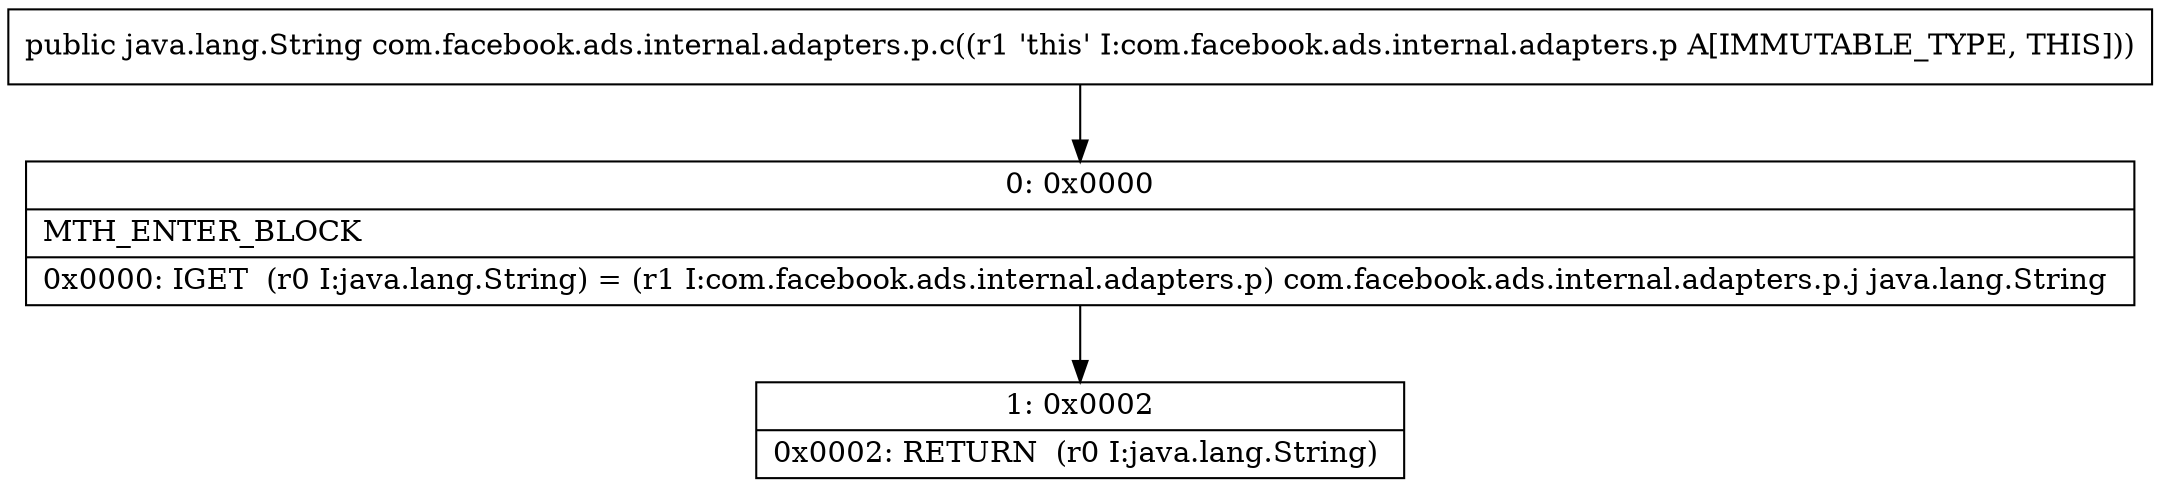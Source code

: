 digraph "CFG forcom.facebook.ads.internal.adapters.p.c()Ljava\/lang\/String;" {
Node_0 [shape=record,label="{0\:\ 0x0000|MTH_ENTER_BLOCK\l|0x0000: IGET  (r0 I:java.lang.String) = (r1 I:com.facebook.ads.internal.adapters.p) com.facebook.ads.internal.adapters.p.j java.lang.String \l}"];
Node_1 [shape=record,label="{1\:\ 0x0002|0x0002: RETURN  (r0 I:java.lang.String) \l}"];
MethodNode[shape=record,label="{public java.lang.String com.facebook.ads.internal.adapters.p.c((r1 'this' I:com.facebook.ads.internal.adapters.p A[IMMUTABLE_TYPE, THIS])) }"];
MethodNode -> Node_0;
Node_0 -> Node_1;
}

